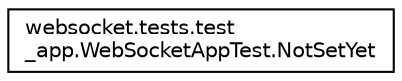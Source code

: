digraph "Graphical Class Hierarchy"
{
 // LATEX_PDF_SIZE
  edge [fontname="Helvetica",fontsize="10",labelfontname="Helvetica",labelfontsize="10"];
  node [fontname="Helvetica",fontsize="10",shape=record];
  rankdir="LR";
  Node0 [label="websocket.tests.test\l_app.WebSocketAppTest.NotSetYet",height=0.2,width=0.4,color="black", fillcolor="white", style="filled",URL="$classwebsocket_1_1tests_1_1test__app_1_1WebSocketAppTest_1_1NotSetYet.html",tooltip=" "];
}
